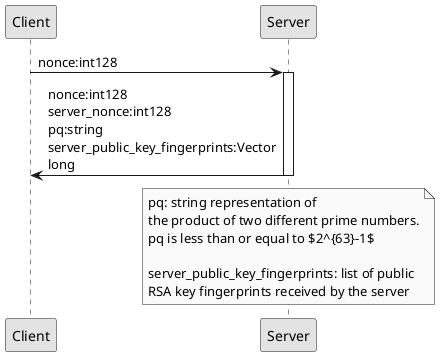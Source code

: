 @startuml MtProto

skinparam Monochrome true
skinparam Shadowing false
skinparam MaxMessageSize 20

participant c as "Client"
participant s as "Server"

c -> s ++ : nonce:int128
c <- s -- : nonce:int128 server_nonce:int128 pq:string server_public_key_fingerprints:Vector long
note over s
pq: string representation of 
the product of two different prime numbers.
pq is less than or equal to $2^{63}-1$

server_public_key_fingerprints: list of public 
RSA key fingerprints received by the server
end note
@enduml
